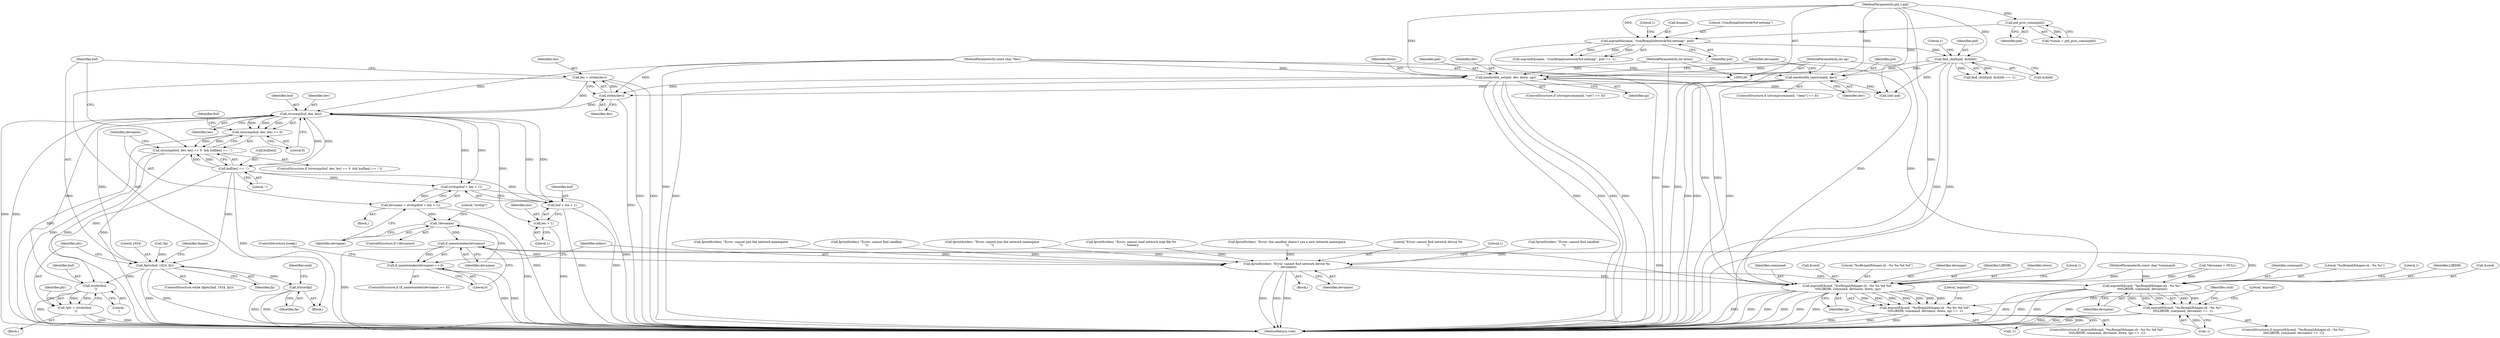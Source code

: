 digraph "0_firejail_5d43fdcd215203868d440ffc42036f5f5ffc89fc@API" {
"1000252" [label="(Call,len = strlen(dev))"];
"1000254" [label="(Call,strlen(dev))"];
"1000197" [label="(Call,bandwidth_set(pid, dev, down, up))"];
"1000168" [label="(Call,find_child(pid, &child))"];
"1000141" [label="(Call,asprintf(&name, \"/run/firejail/network/%d-netmap\", pid))"];
"1000112" [label="(Call,pid_proc_comm(pid))"];
"1000101" [label="(MethodParameterIn,pid_t pid)"];
"1000103" [label="(MethodParameterIn,const char *dev)"];
"1000104" [label="(MethodParameterIn,int down)"];
"1000105" [label="(MethodParameterIn,int up)"];
"1000209" [label="(Call,bandwidth_remove(pid, dev))"];
"1000283" [label="(Call,strncmp(buf, dev, len))"];
"1000257" [label="(Call,fgets(buf, 1024, fp))"];
"1000265" [label="(Call,strchr(buf, '\n'))"];
"1000263" [label="(Call,*ptr = strchr(buf, '\n'))"];
"1000322" [label="(Call,fclose(fp))"];
"1000282" [label="(Call,strncmp(buf, dev, len) == 0)"];
"1000281" [label="(Call,strncmp(buf, dev, len) == 0  && buf[len] == ':')"];
"1000288" [label="(Call,buf[len] == ':')"];
"1000296" [label="(Call,strdup(buf + len + 1))"];
"1000294" [label="(Call,devname = strdup(buf + len + 1))"];
"1000303" [label="(Call,!devname)"];
"1000309" [label="(Call,if_nametoindex(devname))"];
"1000308" [label="(Call,if_nametoindex(devname) == 0)"];
"1000313" [label="(Call,fprintf(stderr, \"Error: cannot find network device %s\n\", devname))"];
"1000340" [label="(Call,asprintf(&cmd, \"%s/firejail/fshaper.sh --%s %s %d %d\",\n\t\t\t\tLIBDIR, command, devname, down, up))"];
"1000339" [label="(Call,asprintf(&cmd, \"%s/firejail/fshaper.sh --%s %s %d %d\",\n\t\t\t\tLIBDIR, command, devname, down, up) == -1)"];
"1000357" [label="(Call,asprintf(&cmd, \"%s/firejail/fshaper.sh --%s %s\",\n\t\t\t\tLIBDIR, command, devname))"];
"1000356" [label="(Call,asprintf(&cmd, \"%s/firejail/fshaper.sh --%s %s\",\n\t\t\t\tLIBDIR, command, devname) == -1)"];
"1000297" [label="(Call,buf + len + 1)"];
"1000299" [label="(Call,len + 1)"];
"1000298" [label="(Identifier,buf)"];
"1000362" [label="(Identifier,command)"];
"1000227" [label="(Call,(int) pid)"];
"1000303" [label="(Call,!devname)"];
"1000340" [label="(Call,asprintf(&cmd, \"%s/firejail/fshaper.sh --%s %s %d %d\",\n\t\t\t\tLIBDIR, command, devname, down, up))"];
"1000309" [label="(Call,if_nametoindex(devname))"];
"1000322" [label="(Call,fclose(fp))"];
"1000345" [label="(Identifier,command)"];
"1000209" [label="(Call,bandwidth_remove(pid, dev))"];
"1000103" [label="(MethodParameterIn,const char *dev)"];
"1000341" [label="(Call,&cmd)"];
"1000339" [label="(Call,asprintf(&cmd, \"%s/firejail/fshaper.sh --%s %s %d %d\",\n\t\t\t\tLIBDIR, command, devname, down, up) == -1)"];
"1000147" [label="(Literal,1)"];
"1000343" [label="(Literal,\"%s/firejail/fshaper.sh --%s %s %d %d\")"];
"1000173" [label="(Literal,1)"];
"1000255" [label="(Identifier,dev)"];
"1000218" [label="(Block,)"];
"1000383" [label="(Identifier,cmd)"];
"1000360" [label="(Literal,\"%s/firejail/fshaper.sh --%s %s\")"];
"1000294" [label="(Call,devname = strdup(buf + len + 1))"];
"1000321" [label="(Identifier,fname)"];
"1000284" [label="(Identifier,buf)"];
"1000169" [label="(Identifier,pid)"];
"1000160" [label="(Call,fprintf(stderr, \"Error: the sandbox doesn't use a new network namespace\n\"))"];
"1000263" [label="(Call,*ptr = strchr(buf, '\n'))"];
"1000167" [label="(Call,find_child(pid, &child) == -1)"];
"1000346" [label="(Identifier,devname)"];
"1000338" [label="(ControlStructure,if (asprintf(&cmd, \"%s/firejail/fshaper.sh --%s %s %d %d\",\n\t\t\t\tLIBDIR, command, devname, down, up) == -1))"];
"1000260" [label="(Identifier,fp)"];
"1000315" [label="(Literal,\"Error: cannot find network device %s\n\")"];
"1000285" [label="(Identifier,dev)"];
"1000104" [label="(MethodParameterIn,int down)"];
"1000191" [label="(ControlStructure,if (strcmp(command, \"set\") == 0))"];
"1000296" [label="(Call,strdup(buf + len + 1))"];
"1000307" [label="(ControlStructure,if (if_nametoindex(devname) == 0))"];
"1000261" [label="(Block,)"];
"1000281" [label="(Call,strncmp(buf, dev, len) == 0  && buf[len] == ':')"];
"1000295" [label="(Identifier,devname)"];
"1000365" [label="(Literal,1)"];
"1000318" [label="(Literal,1)"];
"1000282" [label="(Call,strncmp(buf, dev, len) == 0)"];
"1000112" [label="(Call,pid_proc_comm(pid))"];
"1000203" [label="(ControlStructure,if (strcmp(command, \"clear\") == 0))"];
"1000170" [label="(Call,&child)"];
"1000140" [label="(Call,asprintf(&name, \"/run/firejail/network/%d-netmap\", pid) == -1)"];
"1000256" [label="(ControlStructure,while (fgets(buf, 1024, fp)))"];
"1000264" [label="(Identifier,ptr)"];
"1000364" [label="(Call,-1)"];
"1000141" [label="(Call,asprintf(&name, \"/run/firejail/network/%d-netmap\", pid))"];
"1000349" [label="(Call,-1)"];
"1000210" [label="(Identifier,pid)"];
"1000428" [label="(MethodReturn,void)"];
"1000288" [label="(Call,buf[len] == ':')"];
"1000258" [label="(Identifier,buf)"];
"1000102" [label="(MethodParameterIn,const char *command)"];
"1000344" [label="(Identifier,LIBDIR)"];
"1000201" [label="(Identifier,up)"];
"1000347" [label="(Identifier,down)"];
"1000214" [label="(Identifier,devname)"];
"1000113" [label="(Identifier,pid)"];
"1000312" [label="(Block,)"];
"1000290" [label="(Identifier,buf)"];
"1000283" [label="(Call,strncmp(buf, dev, len))"];
"1000252" [label="(Call,len = strlen(dev))"];
"1000316" [label="(Identifier,devname)"];
"1000311" [label="(Literal,0)"];
"1000314" [label="(Identifier,stderr)"];
"1000326" [label="(Identifier,cmd)"];
"1000297" [label="(Call,buf + len + 1)"];
"1000142" [label="(Call,&name)"];
"1000198" [label="(Identifier,pid)"];
"1000361" [label="(Identifier,LIBDIR)"];
"1000110" [label="(Call,*comm = pid_proc_comm(pid))"];
"1000301" [label="(Literal,1)"];
"1000302" [label="(ControlStructure,if (!devname))"];
"1000259" [label="(Literal,1024)"];
"1000119" [label="(Call,fprintf(stderr, \"Error: cannot find sandbox\n\"))"];
"1000280" [label="(ControlStructure,if (strncmp(buf, dev, len) == 0  && buf[len] == ':'))"];
"1000352" [label="(Literal,\"asprintf\")"];
"1000257" [label="(Call,fgets(buf, 1024, fp))"];
"1000267" [label="(Literal,'\n')"];
"1000299" [label="(Call,len + 1)"];
"1000350" [label="(Literal,1)"];
"1000300" [label="(Identifier,len)"];
"1000323" [label="(Identifier,fp)"];
"1000211" [label="(Identifier,dev)"];
"1000241" [label="(Call,!fp)"];
"1000266" [label="(Identifier,buf)"];
"1000186" [label="(Call,fprintf(stderr, \"Error: cannot join the network namespace\n\"))"];
"1000292" [label="(Literal,':')"];
"1000286" [label="(Identifier,len)"];
"1000213" [label="(Call,*devname = NULL)"];
"1000355" [label="(ControlStructure,if (asprintf(&cmd, \"%s/firejail/fshaper.sh --%s %s\",\n\t\t\t\tLIBDIR, command, devname) == -1))"];
"1000367" [label="(Literal,\"asprintf\")"];
"1000304" [label="(Identifier,devname)"];
"1000145" [label="(Identifier,pid)"];
"1000199" [label="(Identifier,dev)"];
"1000289" [label="(Call,buf[len])"];
"1000101" [label="(MethodParameterIn,pid_t pid)"];
"1000144" [label="(Literal,\"/run/firejail/network/%d-netmap\")"];
"1000306" [label="(Literal,\"strdup\")"];
"1000357" [label="(Call,asprintf(&cmd, \"%s/firejail/fshaper.sh --%s %s\",\n\t\t\t\tLIBDIR, command, devname))"];
"1000356" [label="(Call,asprintf(&cmd, \"%s/firejail/fshaper.sh --%s %s\",\n\t\t\t\tLIBDIR, command, devname) == -1)"];
"1000358" [label="(Call,&cmd)"];
"1000131" [label="(Call,fprintf(stderr, \"Error: cannot find sandbox\n\"))"];
"1000200" [label="(Identifier,down)"];
"1000287" [label="(Literal,0)"];
"1000313" [label="(Call,fprintf(stderr, \"Error: cannot find network device %s\n\", devname))"];
"1000310" [label="(Identifier,devname)"];
"1000293" [label="(Block,)"];
"1000175" [label="(Call,fprintf(stderr, \"Error: cannot join the network namespace\n\"))"];
"1000244" [label="(Call,fprintf(stderr, \"Error: cannot read network map file %s\n\", fname))"];
"1000253" [label="(Identifier,len)"];
"1000197" [label="(Call,bandwidth_set(pid, dev, down, up))"];
"1000363" [label="(Identifier,devname)"];
"1000168" [label="(Call,find_child(pid, &child))"];
"1000269" [label="(Identifier,ptr)"];
"1000319" [label="(ControlStructure,break;)"];
"1000254" [label="(Call,strlen(dev))"];
"1000105" [label="(MethodParameterIn,int up)"];
"1000265" [label="(Call,strchr(buf, '\n'))"];
"1000308" [label="(Call,if_nametoindex(devname) == 0)"];
"1000348" [label="(Identifier,up)"];
"1000252" -> "1000218"  [label="AST: "];
"1000252" -> "1000254"  [label="CFG: "];
"1000253" -> "1000252"  [label="AST: "];
"1000254" -> "1000252"  [label="AST: "];
"1000258" -> "1000252"  [label="CFG: "];
"1000252" -> "1000428"  [label="DDG: "];
"1000252" -> "1000428"  [label="DDG: "];
"1000254" -> "1000252"  [label="DDG: "];
"1000252" -> "1000283"  [label="DDG: "];
"1000254" -> "1000255"  [label="CFG: "];
"1000255" -> "1000254"  [label="AST: "];
"1000254" -> "1000428"  [label="DDG: "];
"1000197" -> "1000254"  [label="DDG: "];
"1000209" -> "1000254"  [label="DDG: "];
"1000103" -> "1000254"  [label="DDG: "];
"1000254" -> "1000283"  [label="DDG: "];
"1000197" -> "1000191"  [label="AST: "];
"1000197" -> "1000201"  [label="CFG: "];
"1000198" -> "1000197"  [label="AST: "];
"1000199" -> "1000197"  [label="AST: "];
"1000200" -> "1000197"  [label="AST: "];
"1000201" -> "1000197"  [label="AST: "];
"1000214" -> "1000197"  [label="CFG: "];
"1000197" -> "1000428"  [label="DDG: "];
"1000197" -> "1000428"  [label="DDG: "];
"1000197" -> "1000428"  [label="DDG: "];
"1000197" -> "1000428"  [label="DDG: "];
"1000197" -> "1000428"  [label="DDG: "];
"1000168" -> "1000197"  [label="DDG: "];
"1000101" -> "1000197"  [label="DDG: "];
"1000103" -> "1000197"  [label="DDG: "];
"1000104" -> "1000197"  [label="DDG: "];
"1000105" -> "1000197"  [label="DDG: "];
"1000197" -> "1000227"  [label="DDG: "];
"1000197" -> "1000340"  [label="DDG: "];
"1000197" -> "1000340"  [label="DDG: "];
"1000168" -> "1000167"  [label="AST: "];
"1000168" -> "1000170"  [label="CFG: "];
"1000169" -> "1000168"  [label="AST: "];
"1000170" -> "1000168"  [label="AST: "];
"1000173" -> "1000168"  [label="CFG: "];
"1000168" -> "1000428"  [label="DDG: "];
"1000168" -> "1000428"  [label="DDG: "];
"1000168" -> "1000167"  [label="DDG: "];
"1000168" -> "1000167"  [label="DDG: "];
"1000141" -> "1000168"  [label="DDG: "];
"1000101" -> "1000168"  [label="DDG: "];
"1000168" -> "1000209"  [label="DDG: "];
"1000168" -> "1000227"  [label="DDG: "];
"1000141" -> "1000140"  [label="AST: "];
"1000141" -> "1000145"  [label="CFG: "];
"1000142" -> "1000141"  [label="AST: "];
"1000144" -> "1000141"  [label="AST: "];
"1000145" -> "1000141"  [label="AST: "];
"1000147" -> "1000141"  [label="CFG: "];
"1000141" -> "1000428"  [label="DDG: "];
"1000141" -> "1000140"  [label="DDG: "];
"1000141" -> "1000140"  [label="DDG: "];
"1000141" -> "1000140"  [label="DDG: "];
"1000112" -> "1000141"  [label="DDG: "];
"1000101" -> "1000141"  [label="DDG: "];
"1000112" -> "1000110"  [label="AST: "];
"1000112" -> "1000113"  [label="CFG: "];
"1000113" -> "1000112"  [label="AST: "];
"1000110" -> "1000112"  [label="CFG: "];
"1000112" -> "1000110"  [label="DDG: "];
"1000101" -> "1000112"  [label="DDG: "];
"1000101" -> "1000100"  [label="AST: "];
"1000101" -> "1000428"  [label="DDG: "];
"1000101" -> "1000209"  [label="DDG: "];
"1000101" -> "1000227"  [label="DDG: "];
"1000103" -> "1000100"  [label="AST: "];
"1000103" -> "1000428"  [label="DDG: "];
"1000103" -> "1000209"  [label="DDG: "];
"1000103" -> "1000283"  [label="DDG: "];
"1000104" -> "1000100"  [label="AST: "];
"1000104" -> "1000428"  [label="DDG: "];
"1000104" -> "1000340"  [label="DDG: "];
"1000105" -> "1000100"  [label="AST: "];
"1000105" -> "1000428"  [label="DDG: "];
"1000105" -> "1000340"  [label="DDG: "];
"1000209" -> "1000203"  [label="AST: "];
"1000209" -> "1000211"  [label="CFG: "];
"1000210" -> "1000209"  [label="AST: "];
"1000211" -> "1000209"  [label="AST: "];
"1000214" -> "1000209"  [label="CFG: "];
"1000209" -> "1000428"  [label="DDG: "];
"1000209" -> "1000428"  [label="DDG: "];
"1000209" -> "1000428"  [label="DDG: "];
"1000209" -> "1000227"  [label="DDG: "];
"1000283" -> "1000282"  [label="AST: "];
"1000283" -> "1000286"  [label="CFG: "];
"1000284" -> "1000283"  [label="AST: "];
"1000285" -> "1000283"  [label="AST: "];
"1000286" -> "1000283"  [label="AST: "];
"1000287" -> "1000283"  [label="CFG: "];
"1000283" -> "1000428"  [label="DDG: "];
"1000283" -> "1000428"  [label="DDG: "];
"1000283" -> "1000257"  [label="DDG: "];
"1000283" -> "1000282"  [label="DDG: "];
"1000283" -> "1000282"  [label="DDG: "];
"1000283" -> "1000282"  [label="DDG: "];
"1000288" -> "1000283"  [label="DDG: "];
"1000265" -> "1000283"  [label="DDG: "];
"1000283" -> "1000288"  [label="DDG: "];
"1000283" -> "1000296"  [label="DDG: "];
"1000283" -> "1000296"  [label="DDG: "];
"1000283" -> "1000297"  [label="DDG: "];
"1000283" -> "1000297"  [label="DDG: "];
"1000283" -> "1000299"  [label="DDG: "];
"1000257" -> "1000256"  [label="AST: "];
"1000257" -> "1000260"  [label="CFG: "];
"1000258" -> "1000257"  [label="AST: "];
"1000259" -> "1000257"  [label="AST: "];
"1000260" -> "1000257"  [label="AST: "];
"1000264" -> "1000257"  [label="CFG: "];
"1000321" -> "1000257"  [label="CFG: "];
"1000257" -> "1000428"  [label="DDG: "];
"1000257" -> "1000428"  [label="DDG: "];
"1000288" -> "1000257"  [label="DDG: "];
"1000241" -> "1000257"  [label="DDG: "];
"1000257" -> "1000265"  [label="DDG: "];
"1000257" -> "1000322"  [label="DDG: "];
"1000265" -> "1000263"  [label="AST: "];
"1000265" -> "1000267"  [label="CFG: "];
"1000266" -> "1000265"  [label="AST: "];
"1000267" -> "1000265"  [label="AST: "];
"1000263" -> "1000265"  [label="CFG: "];
"1000265" -> "1000428"  [label="DDG: "];
"1000265" -> "1000263"  [label="DDG: "];
"1000265" -> "1000263"  [label="DDG: "];
"1000288" -> "1000265"  [label="DDG: "];
"1000263" -> "1000261"  [label="AST: "];
"1000264" -> "1000263"  [label="AST: "];
"1000269" -> "1000263"  [label="CFG: "];
"1000263" -> "1000428"  [label="DDG: "];
"1000263" -> "1000428"  [label="DDG: "];
"1000322" -> "1000218"  [label="AST: "];
"1000322" -> "1000323"  [label="CFG: "];
"1000323" -> "1000322"  [label="AST: "];
"1000326" -> "1000322"  [label="CFG: "];
"1000322" -> "1000428"  [label="DDG: "];
"1000322" -> "1000428"  [label="DDG: "];
"1000282" -> "1000281"  [label="AST: "];
"1000282" -> "1000287"  [label="CFG: "];
"1000287" -> "1000282"  [label="AST: "];
"1000290" -> "1000282"  [label="CFG: "];
"1000281" -> "1000282"  [label="CFG: "];
"1000282" -> "1000428"  [label="DDG: "];
"1000282" -> "1000281"  [label="DDG: "];
"1000282" -> "1000281"  [label="DDG: "];
"1000281" -> "1000280"  [label="AST: "];
"1000281" -> "1000288"  [label="CFG: "];
"1000288" -> "1000281"  [label="AST: "];
"1000258" -> "1000281"  [label="CFG: "];
"1000295" -> "1000281"  [label="CFG: "];
"1000281" -> "1000428"  [label="DDG: "];
"1000281" -> "1000428"  [label="DDG: "];
"1000281" -> "1000428"  [label="DDG: "];
"1000288" -> "1000281"  [label="DDG: "];
"1000288" -> "1000281"  [label="DDG: "];
"1000288" -> "1000292"  [label="CFG: "];
"1000289" -> "1000288"  [label="AST: "];
"1000292" -> "1000288"  [label="AST: "];
"1000288" -> "1000428"  [label="DDG: "];
"1000288" -> "1000296"  [label="DDG: "];
"1000288" -> "1000297"  [label="DDG: "];
"1000296" -> "1000294"  [label="AST: "];
"1000296" -> "1000297"  [label="CFG: "];
"1000297" -> "1000296"  [label="AST: "];
"1000294" -> "1000296"  [label="CFG: "];
"1000296" -> "1000428"  [label="DDG: "];
"1000296" -> "1000294"  [label="DDG: "];
"1000294" -> "1000293"  [label="AST: "];
"1000295" -> "1000294"  [label="AST: "];
"1000304" -> "1000294"  [label="CFG: "];
"1000294" -> "1000428"  [label="DDG: "];
"1000294" -> "1000303"  [label="DDG: "];
"1000303" -> "1000302"  [label="AST: "];
"1000303" -> "1000304"  [label="CFG: "];
"1000304" -> "1000303"  [label="AST: "];
"1000306" -> "1000303"  [label="CFG: "];
"1000310" -> "1000303"  [label="CFG: "];
"1000303" -> "1000428"  [label="DDG: "];
"1000303" -> "1000309"  [label="DDG: "];
"1000309" -> "1000308"  [label="AST: "];
"1000309" -> "1000310"  [label="CFG: "];
"1000310" -> "1000309"  [label="AST: "];
"1000311" -> "1000309"  [label="CFG: "];
"1000309" -> "1000428"  [label="DDG: "];
"1000309" -> "1000308"  [label="DDG: "];
"1000309" -> "1000313"  [label="DDG: "];
"1000309" -> "1000340"  [label="DDG: "];
"1000309" -> "1000357"  [label="DDG: "];
"1000308" -> "1000307"  [label="AST: "];
"1000308" -> "1000311"  [label="CFG: "];
"1000311" -> "1000308"  [label="AST: "];
"1000314" -> "1000308"  [label="CFG: "];
"1000319" -> "1000308"  [label="CFG: "];
"1000308" -> "1000428"  [label="DDG: "];
"1000308" -> "1000428"  [label="DDG: "];
"1000313" -> "1000312"  [label="AST: "];
"1000313" -> "1000316"  [label="CFG: "];
"1000314" -> "1000313"  [label="AST: "];
"1000315" -> "1000313"  [label="AST: "];
"1000316" -> "1000313"  [label="AST: "];
"1000318" -> "1000313"  [label="CFG: "];
"1000313" -> "1000428"  [label="DDG: "];
"1000313" -> "1000428"  [label="DDG: "];
"1000313" -> "1000428"  [label="DDG: "];
"1000186" -> "1000313"  [label="DDG: "];
"1000131" -> "1000313"  [label="DDG: "];
"1000175" -> "1000313"  [label="DDG: "];
"1000119" -> "1000313"  [label="DDG: "];
"1000244" -> "1000313"  [label="DDG: "];
"1000160" -> "1000313"  [label="DDG: "];
"1000313" -> "1000340"  [label="DDG: "];
"1000313" -> "1000357"  [label="DDG: "];
"1000340" -> "1000339"  [label="AST: "];
"1000340" -> "1000348"  [label="CFG: "];
"1000341" -> "1000340"  [label="AST: "];
"1000343" -> "1000340"  [label="AST: "];
"1000344" -> "1000340"  [label="AST: "];
"1000345" -> "1000340"  [label="AST: "];
"1000346" -> "1000340"  [label="AST: "];
"1000347" -> "1000340"  [label="AST: "];
"1000348" -> "1000340"  [label="AST: "];
"1000350" -> "1000340"  [label="CFG: "];
"1000340" -> "1000428"  [label="DDG: "];
"1000340" -> "1000428"  [label="DDG: "];
"1000340" -> "1000428"  [label="DDG: "];
"1000340" -> "1000428"  [label="DDG: "];
"1000340" -> "1000428"  [label="DDG: "];
"1000340" -> "1000428"  [label="DDG: "];
"1000340" -> "1000339"  [label="DDG: "];
"1000340" -> "1000339"  [label="DDG: "];
"1000340" -> "1000339"  [label="DDG: "];
"1000340" -> "1000339"  [label="DDG: "];
"1000340" -> "1000339"  [label="DDG: "];
"1000340" -> "1000339"  [label="DDG: "];
"1000340" -> "1000339"  [label="DDG: "];
"1000102" -> "1000340"  [label="DDG: "];
"1000213" -> "1000340"  [label="DDG: "];
"1000339" -> "1000338"  [label="AST: "];
"1000339" -> "1000349"  [label="CFG: "];
"1000349" -> "1000339"  [label="AST: "];
"1000352" -> "1000339"  [label="CFG: "];
"1000383" -> "1000339"  [label="CFG: "];
"1000339" -> "1000428"  [label="DDG: "];
"1000339" -> "1000428"  [label="DDG: "];
"1000339" -> "1000428"  [label="DDG: "];
"1000349" -> "1000339"  [label="DDG: "];
"1000357" -> "1000356"  [label="AST: "];
"1000357" -> "1000363"  [label="CFG: "];
"1000358" -> "1000357"  [label="AST: "];
"1000360" -> "1000357"  [label="AST: "];
"1000361" -> "1000357"  [label="AST: "];
"1000362" -> "1000357"  [label="AST: "];
"1000363" -> "1000357"  [label="AST: "];
"1000365" -> "1000357"  [label="CFG: "];
"1000357" -> "1000428"  [label="DDG: "];
"1000357" -> "1000428"  [label="DDG: "];
"1000357" -> "1000428"  [label="DDG: "];
"1000357" -> "1000428"  [label="DDG: "];
"1000357" -> "1000356"  [label="DDG: "];
"1000357" -> "1000356"  [label="DDG: "];
"1000357" -> "1000356"  [label="DDG: "];
"1000357" -> "1000356"  [label="DDG: "];
"1000357" -> "1000356"  [label="DDG: "];
"1000102" -> "1000357"  [label="DDG: "];
"1000213" -> "1000357"  [label="DDG: "];
"1000356" -> "1000355"  [label="AST: "];
"1000356" -> "1000364"  [label="CFG: "];
"1000364" -> "1000356"  [label="AST: "];
"1000367" -> "1000356"  [label="CFG: "];
"1000383" -> "1000356"  [label="CFG: "];
"1000356" -> "1000428"  [label="DDG: "];
"1000356" -> "1000428"  [label="DDG: "];
"1000356" -> "1000428"  [label="DDG: "];
"1000364" -> "1000356"  [label="DDG: "];
"1000297" -> "1000299"  [label="CFG: "];
"1000298" -> "1000297"  [label="AST: "];
"1000299" -> "1000297"  [label="AST: "];
"1000297" -> "1000428"  [label="DDG: "];
"1000297" -> "1000428"  [label="DDG: "];
"1000299" -> "1000301"  [label="CFG: "];
"1000300" -> "1000299"  [label="AST: "];
"1000301" -> "1000299"  [label="AST: "];
"1000299" -> "1000428"  [label="DDG: "];
}
